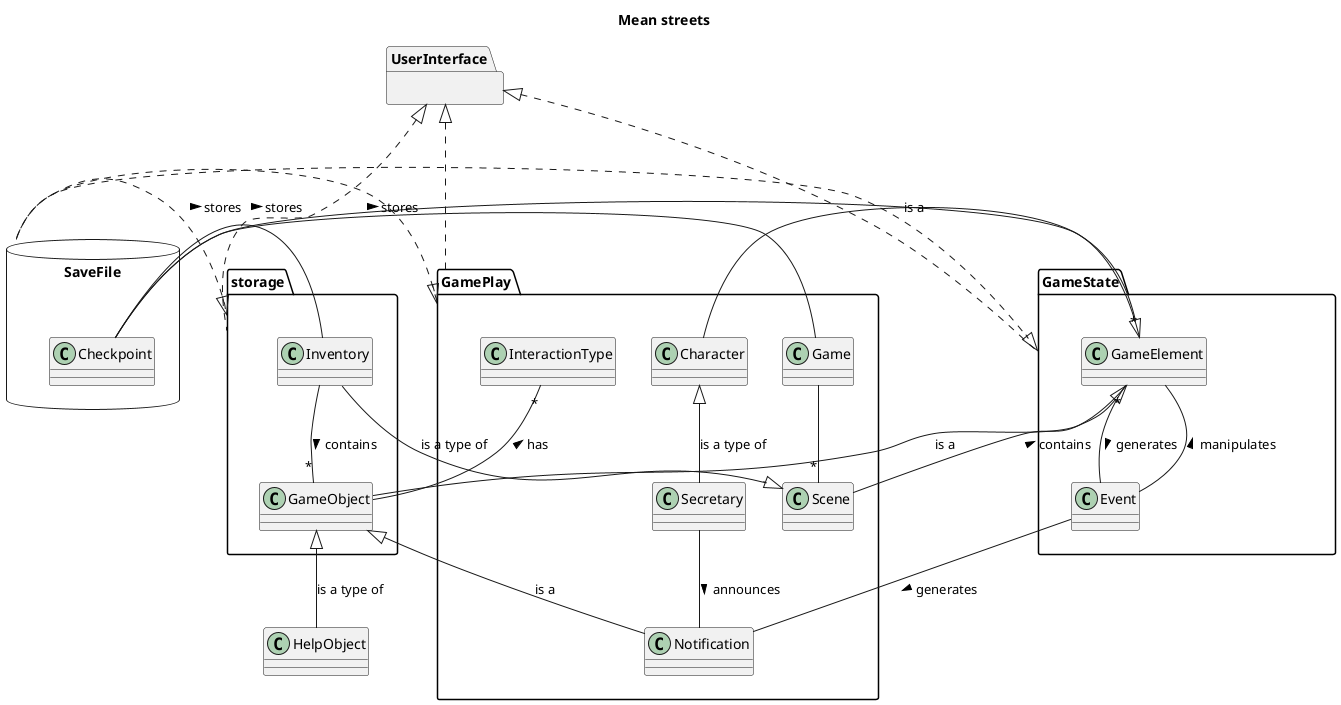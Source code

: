 @startuml
title Mean streets

package storage {
    class Inventory
    class GameObject
}

database SaveFile {
    class Checkpoint
}

package UserInterface {}

package GameState {
    class GameElement
    class Event
}

package GamePlay {
    class Game
    class Scene
    class Secretary
    class Character
    class Notification
    class InteractionType
}

UserInterface <|... storage
UserInterface <|... GamePlay
UserInterface <|... GameState

storage <|... SaveFile
GamePlay <|... SaveFile
GameState <|... SaveFile




Game -- "*" Scene

Checkpoint -- "*" GameElement : stores >
Checkpoint -- Inventory : stores >
Checkpoint - Game : stores >
Character <|-- Secretary : is a type of
GameElement <|-- GameObject : is a
GameElement <|-- Character : is a
Scene - "*" GameElement : contains >
Scene <|-- Inventory : is a type of
Inventory -- "*" GameObject : contains >
GameElement -- Event : generates >
Event -- Notification : generates >
Event -- GameElement : manipulates >
Secretary -- Notification : announces >
GameObject <|-- HelpObject : is a type of
GameObject <|-- Notification : is a
GameObject -- "*" InteractionType : has >

@enduml